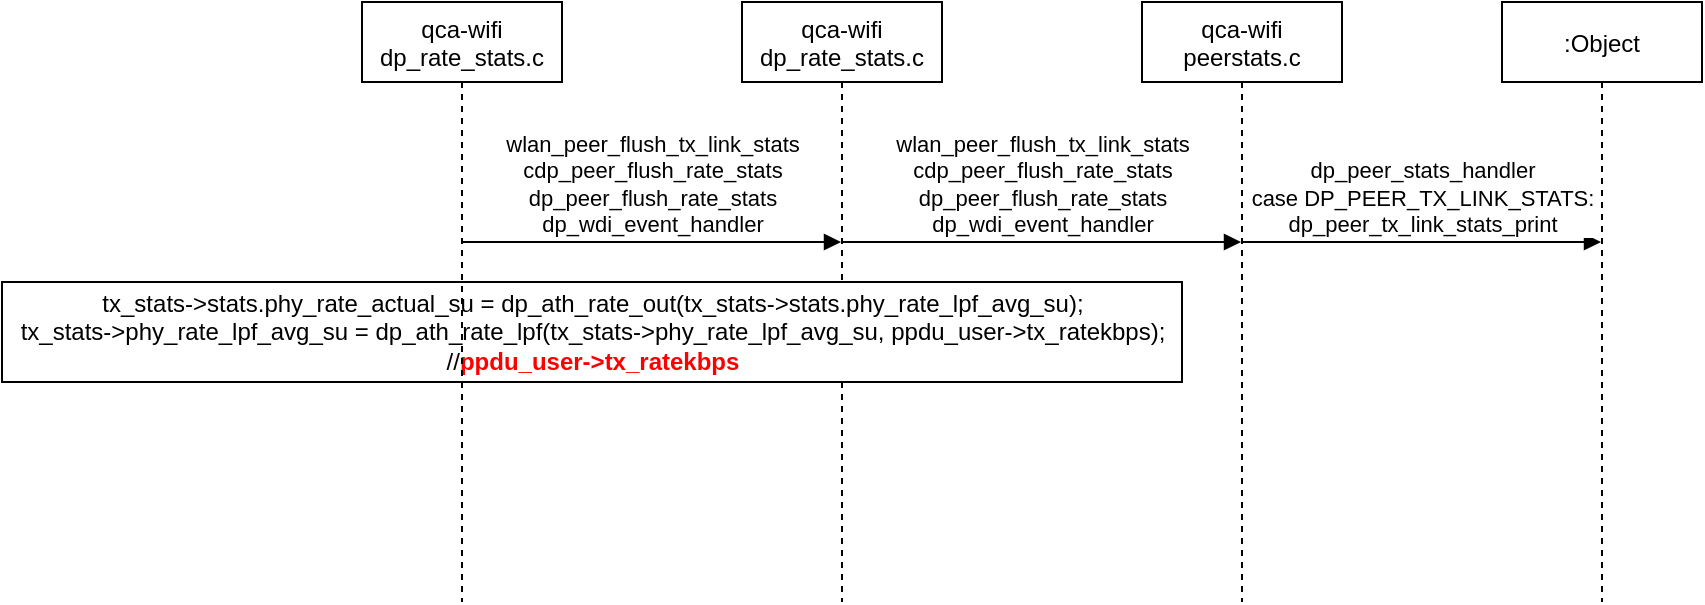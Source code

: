 <mxfile version="13.9.9" type="device"><diagram id="kgpKYQtTHZ0yAKxKKP6v" name="Page-1"><mxGraphModel dx="716" dy="423" grid="1" gridSize="10" guides="1" tooltips="1" connect="1" arrows="1" fold="1" page="1" pageScale="1" pageWidth="850" pageHeight="1100" math="0" shadow="0"><root><mxCell id="0"/><mxCell id="1" parent="0"/><mxCell id="3nuBFxr9cyL0pnOWT2aG-1" value="qca-wifi&#10;peerstats.c" style="shape=umlLifeline;perimeter=lifelinePerimeter;container=1;collapsible=0;recursiveResize=0;rounded=0;shadow=0;strokeWidth=1;" parent="1" vertex="1"><mxGeometry x="570" y="40" width="100" height="300" as="geometry"/></mxCell><mxCell id="k58d5cmke5pV-Pb8t-Jl-1" value="dp_peer_stats_handler&lt;br&gt;case DP_PEER_TX_LINK_STATS:&lt;br&gt;dp_peer_tx_link_stats_print" style="html=1;verticalAlign=bottom;endArrow=block;" edge="1" parent="3nuBFxr9cyL0pnOWT2aG-1" target="3nuBFxr9cyL0pnOWT2aG-5"><mxGeometry width="80" relative="1" as="geometry"><mxPoint x="50" y="120" as="sourcePoint"/><mxPoint x="130" y="120" as="targetPoint"/></mxGeometry></mxCell><mxCell id="3nuBFxr9cyL0pnOWT2aG-5" value=":Object" style="shape=umlLifeline;perimeter=lifelinePerimeter;container=1;collapsible=0;recursiveResize=0;rounded=0;shadow=0;strokeWidth=1;" parent="1" vertex="1"><mxGeometry x="750" y="40" width="100" height="300" as="geometry"/></mxCell><mxCell id="k58d5cmke5pV-Pb8t-Jl-2" value="qca-wifi&#10;dp_rate_stats.c" style="shape=umlLifeline;perimeter=lifelinePerimeter;container=1;collapsible=0;recursiveResize=0;rounded=0;shadow=0;strokeWidth=1;" vertex="1" parent="1"><mxGeometry x="370" y="40" width="100" height="300" as="geometry"/></mxCell><mxCell id="k58d5cmke5pV-Pb8t-Jl-3" value="wlan_peer_flush_tx_link_stats&lt;br&gt;cdp_peer_flush_rate_stats&lt;br&gt;dp_peer_flush_rate_stats&lt;br&gt;dp_wdi_event_handler" style="html=1;verticalAlign=bottom;endArrow=block;" edge="1" parent="k58d5cmke5pV-Pb8t-Jl-2" target="3nuBFxr9cyL0pnOWT2aG-1"><mxGeometry width="80" relative="1" as="geometry"><mxPoint x="50" y="120" as="sourcePoint"/><mxPoint x="130" y="120" as="targetPoint"/></mxGeometry></mxCell><mxCell id="k58d5cmke5pV-Pb8t-Jl-4" value="tx_stats-&amp;gt;stats.phy_rate_actual_su = dp_ath_rate_out(tx_stats-&amp;gt;stats.phy_rate_lpf_avg_su);&lt;br&gt;tx_stats-&amp;gt;phy_rate_lpf_avg_su = dp_ath_rate_lpf(tx_stats-&amp;gt;phy_rate_lpf_avg_su, ppdu_user-&amp;gt;tx_ratekbps);&lt;br&gt;//&lt;b&gt;&lt;font color=&quot;#ff0000&quot;&gt;ppdu_user-&amp;gt;tx_ratekbps&lt;/font&gt;&lt;/b&gt;" style="html=1;" vertex="1" parent="1"><mxGeometry y="180" width="590" height="50" as="geometry"/></mxCell><mxCell id="k58d5cmke5pV-Pb8t-Jl-5" value="qca-wifi&#10;dp_rate_stats.c" style="shape=umlLifeline;perimeter=lifelinePerimeter;container=1;collapsible=0;recursiveResize=0;rounded=0;shadow=0;strokeWidth=1;" vertex="1" parent="1"><mxGeometry x="180" y="40" width="100" height="300" as="geometry"/></mxCell><mxCell id="k58d5cmke5pV-Pb8t-Jl-6" value="wlan_peer_flush_tx_link_stats&lt;br&gt;cdp_peer_flush_rate_stats&lt;br&gt;dp_peer_flush_rate_stats&lt;br&gt;dp_wdi_event_handler" style="html=1;verticalAlign=bottom;endArrow=block;" edge="1" parent="k58d5cmke5pV-Pb8t-Jl-5" target="k58d5cmke5pV-Pb8t-Jl-2"><mxGeometry width="80" relative="1" as="geometry"><mxPoint x="50" y="120" as="sourcePoint"/><mxPoint x="130" y="120" as="targetPoint"/></mxGeometry></mxCell></root></mxGraphModel></diagram></mxfile>